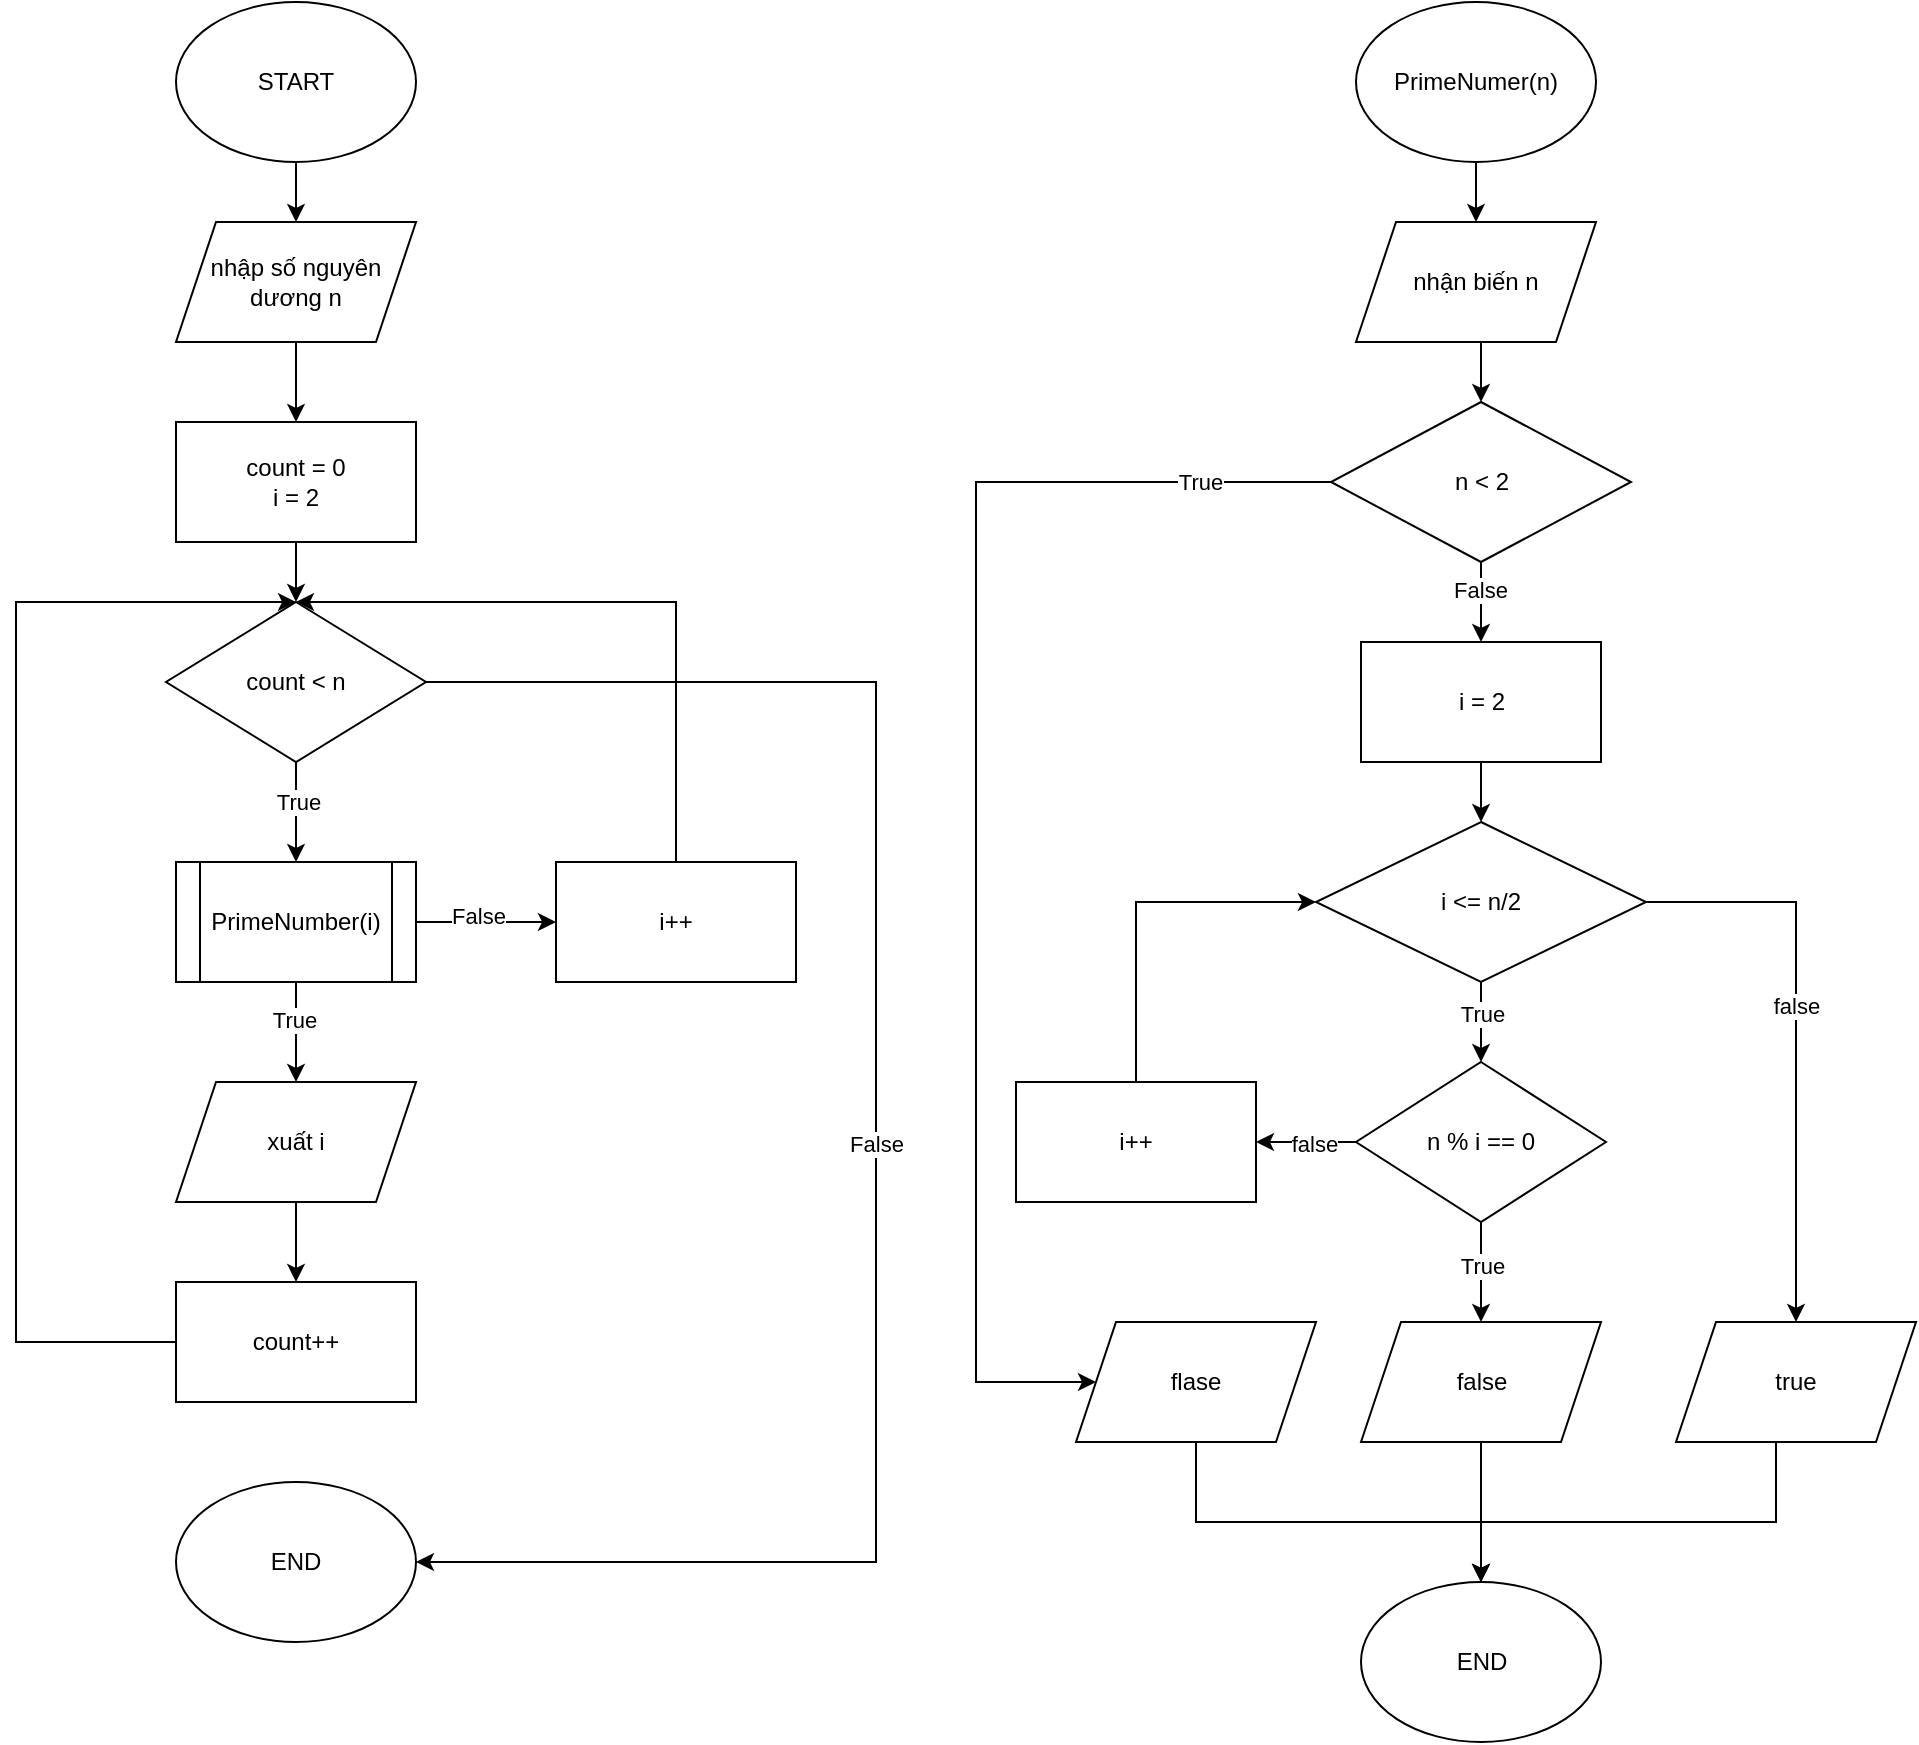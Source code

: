 <mxfile version="24.8.6">
  <diagram name="Trang-1" id="xhs-WXanrIiVJdg2il90">
    <mxGraphModel dx="1448" dy="815" grid="1" gridSize="10" guides="1" tooltips="1" connect="1" arrows="1" fold="1" page="1" pageScale="1" pageWidth="900" pageHeight="1600" math="0" shadow="0">
      <root>
        <mxCell id="0" />
        <mxCell id="1" parent="0" />
        <mxCell id="6X9cc2BMUp0UPXDACa7K-3" value="" style="edgeStyle=orthogonalEdgeStyle;rounded=0;orthogonalLoop=1;jettySize=auto;html=1;" edge="1" parent="1" source="6X9cc2BMUp0UPXDACa7K-1" target="6X9cc2BMUp0UPXDACa7K-2">
          <mxGeometry relative="1" as="geometry" />
        </mxCell>
        <mxCell id="6X9cc2BMUp0UPXDACa7K-1" value="START" style="ellipse;whiteSpace=wrap;html=1;" vertex="1" parent="1">
          <mxGeometry x="130" width="120" height="80" as="geometry" />
        </mxCell>
        <mxCell id="6X9cc2BMUp0UPXDACa7K-5" value="" style="edgeStyle=orthogonalEdgeStyle;rounded=0;orthogonalLoop=1;jettySize=auto;html=1;" edge="1" parent="1" source="6X9cc2BMUp0UPXDACa7K-2">
          <mxGeometry relative="1" as="geometry">
            <mxPoint x="190" y="210" as="targetPoint" />
          </mxGeometry>
        </mxCell>
        <mxCell id="6X9cc2BMUp0UPXDACa7K-2" value="nhập số nguyên dương n" style="shape=parallelogram;perimeter=parallelogramPerimeter;whiteSpace=wrap;html=1;fixedSize=1;" vertex="1" parent="1">
          <mxGeometry x="130" y="110" width="120" height="60" as="geometry" />
        </mxCell>
        <mxCell id="6X9cc2BMUp0UPXDACa7K-18" value="" style="edgeStyle=orthogonalEdgeStyle;rounded=0;orthogonalLoop=1;jettySize=auto;html=1;" edge="1" parent="1" source="6X9cc2BMUp0UPXDACa7K-14" target="6X9cc2BMUp0UPXDACa7K-17">
          <mxGeometry relative="1" as="geometry" />
        </mxCell>
        <mxCell id="6X9cc2BMUp0UPXDACa7K-20" value="False" style="edgeLabel;html=1;align=center;verticalAlign=middle;resizable=0;points=[];" vertex="1" connectable="0" parent="6X9cc2BMUp0UPXDACa7K-18">
          <mxGeometry x="-0.29" y="-1" relative="1" as="geometry">
            <mxPoint as="offset" />
          </mxGeometry>
        </mxCell>
        <mxCell id="6X9cc2BMUp0UPXDACa7K-45" value="" style="edgeStyle=orthogonalEdgeStyle;rounded=0;orthogonalLoop=1;jettySize=auto;html=1;" edge="1" parent="1" source="6X9cc2BMUp0UPXDACa7K-14" target="6X9cc2BMUp0UPXDACa7K-44">
          <mxGeometry relative="1" as="geometry">
            <Array as="points">
              <mxPoint x="530" y="240" />
              <mxPoint x="530" y="690" />
            </Array>
          </mxGeometry>
        </mxCell>
        <mxCell id="6X9cc2BMUp0UPXDACa7K-46" value="True" style="edgeLabel;html=1;align=center;verticalAlign=middle;resizable=0;points=[];" vertex="1" connectable="0" parent="6X9cc2BMUp0UPXDACa7K-45">
          <mxGeometry x="-0.808" relative="1" as="geometry">
            <mxPoint as="offset" />
          </mxGeometry>
        </mxCell>
        <mxCell id="6X9cc2BMUp0UPXDACa7K-14" value="n &amp;lt; 2" style="rhombus;whiteSpace=wrap;html=1;" vertex="1" parent="1">
          <mxGeometry x="707.5" y="200" width="150" height="80" as="geometry" />
        </mxCell>
        <mxCell id="6X9cc2BMUp0UPXDACa7K-22" value="" style="edgeStyle=orthogonalEdgeStyle;rounded=0;orthogonalLoop=1;jettySize=auto;html=1;" edge="1" parent="1" source="6X9cc2BMUp0UPXDACa7K-17" target="6X9cc2BMUp0UPXDACa7K-21">
          <mxGeometry relative="1" as="geometry" />
        </mxCell>
        <mxCell id="6X9cc2BMUp0UPXDACa7K-17" value="i = 2" style="whiteSpace=wrap;html=1;" vertex="1" parent="1">
          <mxGeometry x="722.5" y="320" width="120" height="60" as="geometry" />
        </mxCell>
        <mxCell id="6X9cc2BMUp0UPXDACa7K-24" value="" style="edgeStyle=orthogonalEdgeStyle;rounded=0;orthogonalLoop=1;jettySize=auto;html=1;" edge="1" parent="1" source="6X9cc2BMUp0UPXDACa7K-21" target="6X9cc2BMUp0UPXDACa7K-23">
          <mxGeometry relative="1" as="geometry" />
        </mxCell>
        <mxCell id="6X9cc2BMUp0UPXDACa7K-25" value="True" style="edgeLabel;html=1;align=center;verticalAlign=middle;resizable=0;points=[];" vertex="1" connectable="0" parent="6X9cc2BMUp0UPXDACa7K-24">
          <mxGeometry x="-0.224" relative="1" as="geometry">
            <mxPoint as="offset" />
          </mxGeometry>
        </mxCell>
        <mxCell id="6X9cc2BMUp0UPXDACa7K-42" value="" style="edgeStyle=orthogonalEdgeStyle;rounded=0;orthogonalLoop=1;jettySize=auto;html=1;" edge="1" parent="1" source="6X9cc2BMUp0UPXDACa7K-21" target="6X9cc2BMUp0UPXDACa7K-41">
          <mxGeometry relative="1" as="geometry" />
        </mxCell>
        <mxCell id="6X9cc2BMUp0UPXDACa7K-43" value="false" style="edgeLabel;html=1;align=center;verticalAlign=middle;resizable=0;points=[];" vertex="1" connectable="0" parent="6X9cc2BMUp0UPXDACa7K-42">
          <mxGeometry x="-0.11" relative="1" as="geometry">
            <mxPoint as="offset" />
          </mxGeometry>
        </mxCell>
        <mxCell id="6X9cc2BMUp0UPXDACa7K-21" value="i &amp;lt;= n/2" style="rhombus;whiteSpace=wrap;html=1;" vertex="1" parent="1">
          <mxGeometry x="700" y="410" width="165" height="80" as="geometry" />
        </mxCell>
        <mxCell id="6X9cc2BMUp0UPXDACa7K-27" value="" style="edgeStyle=orthogonalEdgeStyle;rounded=0;orthogonalLoop=1;jettySize=auto;html=1;" edge="1" parent="1" source="6X9cc2BMUp0UPXDACa7K-23">
          <mxGeometry relative="1" as="geometry">
            <mxPoint x="782.5" y="660" as="targetPoint" />
          </mxGeometry>
        </mxCell>
        <mxCell id="6X9cc2BMUp0UPXDACa7K-28" value="True" style="edgeLabel;html=1;align=center;verticalAlign=middle;resizable=0;points=[];" vertex="1" connectable="0" parent="6X9cc2BMUp0UPXDACa7K-27">
          <mxGeometry x="-0.158" relative="1" as="geometry">
            <mxPoint as="offset" />
          </mxGeometry>
        </mxCell>
        <mxCell id="6X9cc2BMUp0UPXDACa7K-38" value="" style="edgeStyle=orthogonalEdgeStyle;rounded=0;orthogonalLoop=1;jettySize=auto;html=1;" edge="1" parent="1" source="6X9cc2BMUp0UPXDACa7K-23" target="6X9cc2BMUp0UPXDACa7K-37">
          <mxGeometry relative="1" as="geometry" />
        </mxCell>
        <mxCell id="6X9cc2BMUp0UPXDACa7K-39" value="false" style="edgeLabel;html=1;align=center;verticalAlign=middle;resizable=0;points=[];" vertex="1" connectable="0" parent="6X9cc2BMUp0UPXDACa7K-38">
          <mxGeometry x="-0.147" y="1" relative="1" as="geometry">
            <mxPoint as="offset" />
          </mxGeometry>
        </mxCell>
        <mxCell id="6X9cc2BMUp0UPXDACa7K-23" value="n % i == 0" style="rhombus;whiteSpace=wrap;html=1;" vertex="1" parent="1">
          <mxGeometry x="720" y="530" width="125" height="80" as="geometry" />
        </mxCell>
        <mxCell id="6X9cc2BMUp0UPXDACa7K-34" style="edgeStyle=orthogonalEdgeStyle;rounded=0;orthogonalLoop=1;jettySize=auto;html=1;entryX=0.5;entryY=0;entryDx=0;entryDy=0;" edge="1" parent="1" source="6X9cc2BMUp0UPXDACa7K-29" target="6X9cc2BMUp0UPXDACa7K-33">
          <mxGeometry relative="1" as="geometry" />
        </mxCell>
        <mxCell id="6X9cc2BMUp0UPXDACa7K-29" value="PrimeNumer(n)" style="ellipse;whiteSpace=wrap;html=1;" vertex="1" parent="1">
          <mxGeometry x="720" width="120" height="80" as="geometry" />
        </mxCell>
        <mxCell id="6X9cc2BMUp0UPXDACa7K-35" style="edgeStyle=orthogonalEdgeStyle;rounded=0;orthogonalLoop=1;jettySize=auto;html=1;entryX=0.5;entryY=0;entryDx=0;entryDy=0;" edge="1" parent="1" target="6X9cc2BMUp0UPXDACa7K-14">
          <mxGeometry relative="1" as="geometry">
            <mxPoint x="789.966" y="170" as="sourcePoint" />
          </mxGeometry>
        </mxCell>
        <mxCell id="6X9cc2BMUp0UPXDACa7K-33" value="nhận biến n" style="shape=parallelogram;perimeter=parallelogramPerimeter;whiteSpace=wrap;html=1;fixedSize=1;" vertex="1" parent="1">
          <mxGeometry x="720" y="110" width="120" height="60" as="geometry" />
        </mxCell>
        <mxCell id="6X9cc2BMUp0UPXDACa7K-50" style="edgeStyle=orthogonalEdgeStyle;rounded=0;orthogonalLoop=1;jettySize=auto;html=1;entryX=0.5;entryY=0;entryDx=0;entryDy=0;" edge="1" parent="1" source="6X9cc2BMUp0UPXDACa7K-36" target="6X9cc2BMUp0UPXDACa7K-47">
          <mxGeometry relative="1" as="geometry" />
        </mxCell>
        <mxCell id="6X9cc2BMUp0UPXDACa7K-36" value="false" style="shape=parallelogram;perimeter=parallelogramPerimeter;whiteSpace=wrap;html=1;fixedSize=1;" vertex="1" parent="1">
          <mxGeometry x="722.5" y="660" width="120" height="60" as="geometry" />
        </mxCell>
        <mxCell id="6X9cc2BMUp0UPXDACa7K-40" style="edgeStyle=orthogonalEdgeStyle;rounded=0;orthogonalLoop=1;jettySize=auto;html=1;entryX=0;entryY=0.5;entryDx=0;entryDy=0;" edge="1" parent="1" source="6X9cc2BMUp0UPXDACa7K-37" target="6X9cc2BMUp0UPXDACa7K-21">
          <mxGeometry relative="1" as="geometry">
            <Array as="points">
              <mxPoint x="610" y="450" />
            </Array>
          </mxGeometry>
        </mxCell>
        <mxCell id="6X9cc2BMUp0UPXDACa7K-37" value="i++" style="whiteSpace=wrap;html=1;" vertex="1" parent="1">
          <mxGeometry x="550" y="540" width="120" height="60" as="geometry" />
        </mxCell>
        <mxCell id="6X9cc2BMUp0UPXDACa7K-53" style="edgeStyle=orthogonalEdgeStyle;rounded=0;orthogonalLoop=1;jettySize=auto;html=1;entryX=0.5;entryY=0;entryDx=0;entryDy=0;" edge="1" parent="1" source="6X9cc2BMUp0UPXDACa7K-41" target="6X9cc2BMUp0UPXDACa7K-47">
          <mxGeometry relative="1" as="geometry">
            <Array as="points">
              <mxPoint x="930" y="760" />
              <mxPoint x="783" y="760" />
            </Array>
          </mxGeometry>
        </mxCell>
        <mxCell id="6X9cc2BMUp0UPXDACa7K-41" value="true" style="shape=parallelogram;perimeter=parallelogramPerimeter;whiteSpace=wrap;html=1;fixedSize=1;" vertex="1" parent="1">
          <mxGeometry x="880" y="660" width="120" height="60" as="geometry" />
        </mxCell>
        <mxCell id="6X9cc2BMUp0UPXDACa7K-48" style="edgeStyle=orthogonalEdgeStyle;rounded=0;orthogonalLoop=1;jettySize=auto;html=1;entryX=0.5;entryY=0;entryDx=0;entryDy=0;" edge="1" parent="1" source="6X9cc2BMUp0UPXDACa7K-44" target="6X9cc2BMUp0UPXDACa7K-47">
          <mxGeometry relative="1" as="geometry">
            <Array as="points">
              <mxPoint x="640" y="760" />
              <mxPoint x="783" y="760" />
            </Array>
          </mxGeometry>
        </mxCell>
        <mxCell id="6X9cc2BMUp0UPXDACa7K-44" value="flase" style="shape=parallelogram;perimeter=parallelogramPerimeter;whiteSpace=wrap;html=1;fixedSize=1;" vertex="1" parent="1">
          <mxGeometry x="580" y="660" width="120" height="60" as="geometry" />
        </mxCell>
        <mxCell id="6X9cc2BMUp0UPXDACa7K-47" value="END" style="ellipse;whiteSpace=wrap;html=1;" vertex="1" parent="1">
          <mxGeometry x="722.5" y="790" width="120" height="80" as="geometry" />
        </mxCell>
        <mxCell id="6X9cc2BMUp0UPXDACa7K-56" value="" style="edgeStyle=orthogonalEdgeStyle;rounded=0;orthogonalLoop=1;jettySize=auto;html=1;" edge="1" parent="1" source="6X9cc2BMUp0UPXDACa7K-54" target="6X9cc2BMUp0UPXDACa7K-55">
          <mxGeometry relative="1" as="geometry" />
        </mxCell>
        <mxCell id="6X9cc2BMUp0UPXDACa7K-54" value="count = 0&lt;br&gt;i = 2" style="rounded=0;whiteSpace=wrap;html=1;" vertex="1" parent="1">
          <mxGeometry x="130" y="210" width="120" height="60" as="geometry" />
        </mxCell>
        <mxCell id="6X9cc2BMUp0UPXDACa7K-58" value="" style="edgeStyle=orthogonalEdgeStyle;rounded=0;orthogonalLoop=1;jettySize=auto;html=1;" edge="1" parent="1" source="6X9cc2BMUp0UPXDACa7K-55">
          <mxGeometry relative="1" as="geometry">
            <mxPoint x="190" y="430" as="targetPoint" />
          </mxGeometry>
        </mxCell>
        <mxCell id="6X9cc2BMUp0UPXDACa7K-59" value="True" style="edgeLabel;html=1;align=center;verticalAlign=middle;resizable=0;points=[];" vertex="1" connectable="0" parent="6X9cc2BMUp0UPXDACa7K-58">
          <mxGeometry x="-0.206" y="1" relative="1" as="geometry">
            <mxPoint as="offset" />
          </mxGeometry>
        </mxCell>
        <mxCell id="6X9cc2BMUp0UPXDACa7K-76" style="edgeStyle=orthogonalEdgeStyle;rounded=0;orthogonalLoop=1;jettySize=auto;html=1;entryX=1;entryY=0.5;entryDx=0;entryDy=0;" edge="1" parent="1" source="6X9cc2BMUp0UPXDACa7K-55" target="6X9cc2BMUp0UPXDACa7K-78">
          <mxGeometry relative="1" as="geometry">
            <mxPoint x="500" y="670" as="targetPoint" />
            <Array as="points">
              <mxPoint x="480" y="340" />
              <mxPoint x="480" y="780" />
            </Array>
          </mxGeometry>
        </mxCell>
        <mxCell id="6X9cc2BMUp0UPXDACa7K-77" value="False" style="edgeLabel;html=1;align=center;verticalAlign=middle;resizable=0;points=[];" vertex="1" connectable="0" parent="6X9cc2BMUp0UPXDACa7K-76">
          <mxGeometry x="-0.434" relative="1" as="geometry">
            <mxPoint y="202" as="offset" />
          </mxGeometry>
        </mxCell>
        <mxCell id="6X9cc2BMUp0UPXDACa7K-55" value="count &amp;lt; n" style="rhombus;whiteSpace=wrap;html=1;rounded=0;" vertex="1" parent="1">
          <mxGeometry x="125" y="300" width="130" height="80" as="geometry" />
        </mxCell>
        <mxCell id="6X9cc2BMUp0UPXDACa7K-65" value="" style="edgeStyle=orthogonalEdgeStyle;rounded=0;orthogonalLoop=1;jettySize=auto;html=1;" edge="1" parent="1" source="6X9cc2BMUp0UPXDACa7K-61" target="6X9cc2BMUp0UPXDACa7K-64">
          <mxGeometry relative="1" as="geometry" />
        </mxCell>
        <mxCell id="6X9cc2BMUp0UPXDACa7K-68" value="True" style="edgeLabel;html=1;align=center;verticalAlign=middle;resizable=0;points=[];" vertex="1" connectable="0" parent="6X9cc2BMUp0UPXDACa7K-65">
          <mxGeometry x="-0.268" y="-1" relative="1" as="geometry">
            <mxPoint as="offset" />
          </mxGeometry>
        </mxCell>
        <mxCell id="6X9cc2BMUp0UPXDACa7K-71" value="" style="edgeStyle=orthogonalEdgeStyle;rounded=0;orthogonalLoop=1;jettySize=auto;html=1;" edge="1" parent="1" source="6X9cc2BMUp0UPXDACa7K-61" target="6X9cc2BMUp0UPXDACa7K-70">
          <mxGeometry relative="1" as="geometry" />
        </mxCell>
        <mxCell id="6X9cc2BMUp0UPXDACa7K-72" value="False" style="edgeLabel;html=1;align=center;verticalAlign=middle;resizable=0;points=[];" vertex="1" connectable="0" parent="6X9cc2BMUp0UPXDACa7K-71">
          <mxGeometry x="-0.135" y="3" relative="1" as="geometry">
            <mxPoint as="offset" />
          </mxGeometry>
        </mxCell>
        <mxCell id="6X9cc2BMUp0UPXDACa7K-61" value="PrimeNumber(i)" style="shape=process;whiteSpace=wrap;html=1;backgroundOutline=1;" vertex="1" parent="1">
          <mxGeometry x="130" y="430" width="120" height="60" as="geometry" />
        </mxCell>
        <mxCell id="6X9cc2BMUp0UPXDACa7K-67" value="" style="edgeStyle=orthogonalEdgeStyle;rounded=0;orthogonalLoop=1;jettySize=auto;html=1;" edge="1" parent="1" source="6X9cc2BMUp0UPXDACa7K-64" target="6X9cc2BMUp0UPXDACa7K-66">
          <mxGeometry relative="1" as="geometry" />
        </mxCell>
        <mxCell id="6X9cc2BMUp0UPXDACa7K-64" value="xuất i" style="shape=parallelogram;perimeter=parallelogramPerimeter;whiteSpace=wrap;html=1;fixedSize=1;" vertex="1" parent="1">
          <mxGeometry x="130" y="540" width="120" height="60" as="geometry" />
        </mxCell>
        <mxCell id="6X9cc2BMUp0UPXDACa7K-69" style="edgeStyle=orthogonalEdgeStyle;rounded=0;orthogonalLoop=1;jettySize=auto;html=1;entryX=0.5;entryY=0;entryDx=0;entryDy=0;" edge="1" parent="1" source="6X9cc2BMUp0UPXDACa7K-66" target="6X9cc2BMUp0UPXDACa7K-55">
          <mxGeometry relative="1" as="geometry">
            <Array as="points">
              <mxPoint x="50" y="670" />
              <mxPoint x="50" y="300" />
            </Array>
          </mxGeometry>
        </mxCell>
        <mxCell id="6X9cc2BMUp0UPXDACa7K-66" value="count++" style="whiteSpace=wrap;html=1;" vertex="1" parent="1">
          <mxGeometry x="130" y="640" width="120" height="60" as="geometry" />
        </mxCell>
        <mxCell id="6X9cc2BMUp0UPXDACa7K-73" style="edgeStyle=orthogonalEdgeStyle;rounded=0;orthogonalLoop=1;jettySize=auto;html=1;entryX=0.5;entryY=0;entryDx=0;entryDy=0;exitX=0.5;exitY=0;exitDx=0;exitDy=0;" edge="1" parent="1" source="6X9cc2BMUp0UPXDACa7K-70" target="6X9cc2BMUp0UPXDACa7K-55">
          <mxGeometry relative="1" as="geometry">
            <Array as="points">
              <mxPoint x="380" y="300" />
            </Array>
          </mxGeometry>
        </mxCell>
        <mxCell id="6X9cc2BMUp0UPXDACa7K-70" value="i++" style="whiteSpace=wrap;html=1;" vertex="1" parent="1">
          <mxGeometry x="320" y="430" width="120" height="60" as="geometry" />
        </mxCell>
        <mxCell id="6X9cc2BMUp0UPXDACa7K-78" value="END" style="ellipse;whiteSpace=wrap;html=1;" vertex="1" parent="1">
          <mxGeometry x="130" y="740" width="120" height="80" as="geometry" />
        </mxCell>
      </root>
    </mxGraphModel>
  </diagram>
</mxfile>
